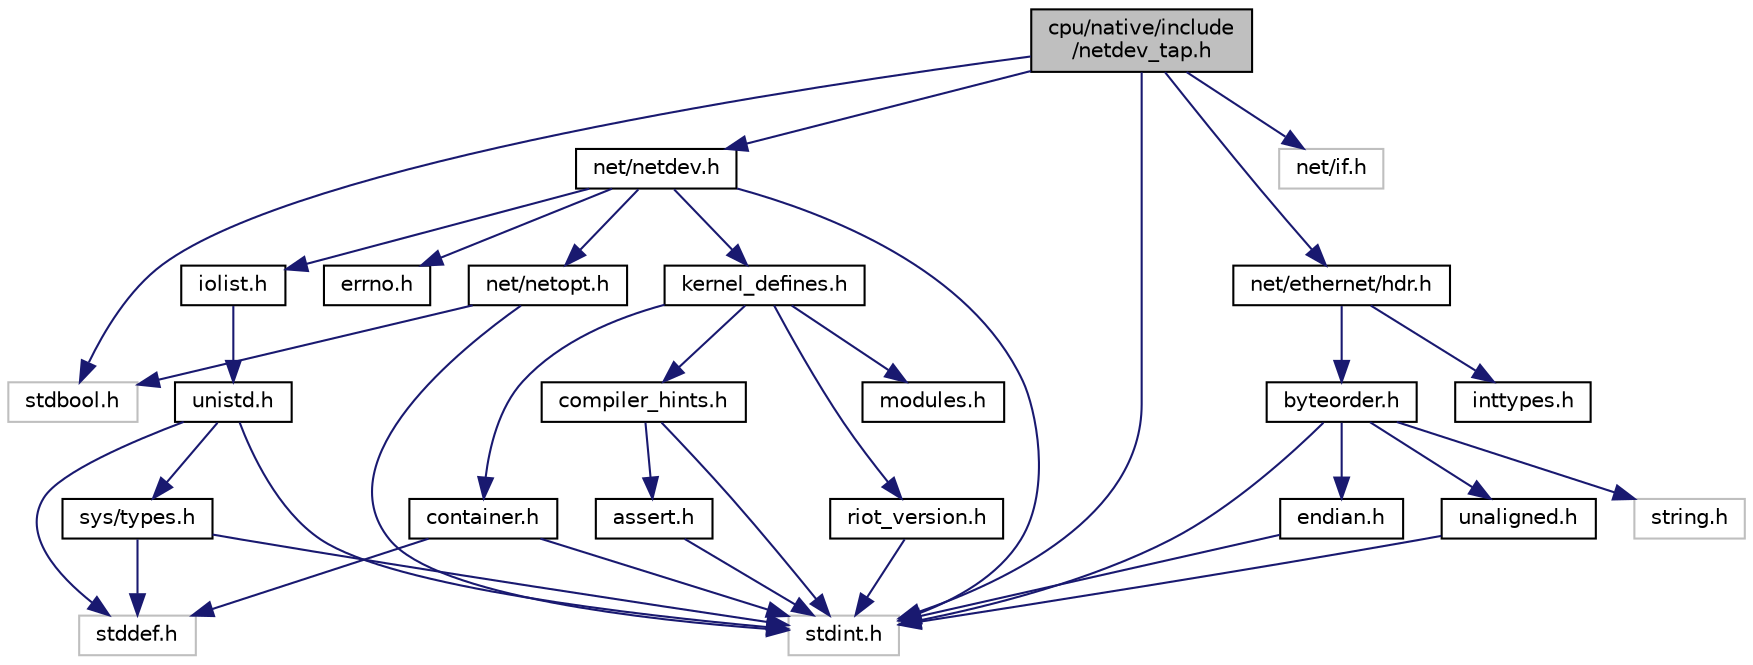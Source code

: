 digraph "cpu/native/include/netdev_tap.h"
{
 // LATEX_PDF_SIZE
  edge [fontname="Helvetica",fontsize="10",labelfontname="Helvetica",labelfontsize="10"];
  node [fontname="Helvetica",fontsize="10",shape=record];
  Node1 [label="cpu/native/include\l/netdev_tap.h",height=0.2,width=0.4,color="black", fillcolor="grey75", style="filled", fontcolor="black",tooltip="Low-level ethernet driver for native tap interfaces."];
  Node1 -> Node2 [color="midnightblue",fontsize="10",style="solid",fontname="Helvetica"];
  Node2 [label="stdint.h",height=0.2,width=0.4,color="grey75", fillcolor="white", style="filled",tooltip=" "];
  Node1 -> Node3 [color="midnightblue",fontsize="10",style="solid",fontname="Helvetica"];
  Node3 [label="stdbool.h",height=0.2,width=0.4,color="grey75", fillcolor="white", style="filled",tooltip=" "];
  Node1 -> Node4 [color="midnightblue",fontsize="10",style="solid",fontname="Helvetica"];
  Node4 [label="net/netdev.h",height=0.2,width=0.4,color="black", fillcolor="white", style="filled",URL="$drivers_2include_2net_2netdev_8h.html",tooltip="Definitions low-level network driver interface."];
  Node4 -> Node2 [color="midnightblue",fontsize="10",style="solid",fontname="Helvetica"];
  Node4 -> Node5 [color="midnightblue",fontsize="10",style="solid",fontname="Helvetica"];
  Node5 [label="errno.h",height=0.2,width=0.4,color="black", fillcolor="white", style="filled",URL="$errno_8h.html",tooltip=" "];
  Node4 -> Node6 [color="midnightblue",fontsize="10",style="solid",fontname="Helvetica"];
  Node6 [label="iolist.h",height=0.2,width=0.4,color="black", fillcolor="white", style="filled",URL="$iolist_8h.html",tooltip="iolist scatter / gather IO"];
  Node6 -> Node7 [color="midnightblue",fontsize="10",style="solid",fontname="Helvetica"];
  Node7 [label="unistd.h",height=0.2,width=0.4,color="black", fillcolor="white", style="filled",URL="$unistd_8h_source.html",tooltip=" "];
  Node7 -> Node8 [color="midnightblue",fontsize="10",style="solid",fontname="Helvetica"];
  Node8 [label="stddef.h",height=0.2,width=0.4,color="grey75", fillcolor="white", style="filled",tooltip=" "];
  Node7 -> Node2 [color="midnightblue",fontsize="10",style="solid",fontname="Helvetica"];
  Node7 -> Node9 [color="midnightblue",fontsize="10",style="solid",fontname="Helvetica"];
  Node9 [label="sys/types.h",height=0.2,width=0.4,color="black", fillcolor="white", style="filled",URL="$cpu_2avr8__common_2avr__libc__extra_2include_2sys_2types_8h_source.html",tooltip=" "];
  Node9 -> Node2 [color="midnightblue",fontsize="10",style="solid",fontname="Helvetica"];
  Node9 -> Node8 [color="midnightblue",fontsize="10",style="solid",fontname="Helvetica"];
  Node4 -> Node10 [color="midnightblue",fontsize="10",style="solid",fontname="Helvetica"];
  Node10 [label="net/netopt.h",height=0.2,width=0.4,color="black", fillcolor="white", style="filled",URL="$netopt_8h.html",tooltip="Definition of global configuration options."];
  Node10 -> Node2 [color="midnightblue",fontsize="10",style="solid",fontname="Helvetica"];
  Node10 -> Node3 [color="midnightblue",fontsize="10",style="solid",fontname="Helvetica"];
  Node4 -> Node11 [color="midnightblue",fontsize="10",style="solid",fontname="Helvetica"];
  Node11 [label="kernel_defines.h",height=0.2,width=0.4,color="black", fillcolor="white", style="filled",URL="$kernel__defines_8h.html",tooltip="Common macros and compiler attributes/pragmas configuration."];
  Node11 -> Node12 [color="midnightblue",fontsize="10",style="solid",fontname="Helvetica"];
  Node12 [label="modules.h",height=0.2,width=0.4,color="black", fillcolor="white", style="filled",URL="$modules_8h.html",tooltip="Common macros and compiler attributes/pragmas configuration."];
  Node11 -> Node13 [color="midnightblue",fontsize="10",style="solid",fontname="Helvetica"];
  Node13 [label="riot_version.h",height=0.2,width=0.4,color="black", fillcolor="white", style="filled",URL="$riot__version_8h.html",tooltip="Common macros and compiler attributes/pragmas configuration."];
  Node13 -> Node2 [color="midnightblue",fontsize="10",style="solid",fontname="Helvetica"];
  Node11 -> Node14 [color="midnightblue",fontsize="10",style="solid",fontname="Helvetica"];
  Node14 [label="compiler_hints.h",height=0.2,width=0.4,color="black", fillcolor="white", style="filled",URL="$compiler__hints_8h.html",tooltip="Common macros and compiler attributes/pragmas configuration."];
  Node14 -> Node15 [color="midnightblue",fontsize="10",style="solid",fontname="Helvetica"];
  Node15 [label="assert.h",height=0.2,width=0.4,color="black", fillcolor="white", style="filled",URL="$assert_8h.html",tooltip="POSIX.1-2008 compliant version of the assert macro."];
  Node15 -> Node2 [color="midnightblue",fontsize="10",style="solid",fontname="Helvetica"];
  Node14 -> Node2 [color="midnightblue",fontsize="10",style="solid",fontname="Helvetica"];
  Node11 -> Node16 [color="midnightblue",fontsize="10",style="solid",fontname="Helvetica"];
  Node16 [label="container.h",height=0.2,width=0.4,color="black", fillcolor="white", style="filled",URL="$container_8h.html",tooltip="Common macros and compiler attributes/pragmas configuration."];
  Node16 -> Node8 [color="midnightblue",fontsize="10",style="solid",fontname="Helvetica"];
  Node16 -> Node2 [color="midnightblue",fontsize="10",style="solid",fontname="Helvetica"];
  Node1 -> Node17 [color="midnightblue",fontsize="10",style="solid",fontname="Helvetica"];
  Node17 [label="net/ethernet/hdr.h",height=0.2,width=0.4,color="black", fillcolor="white", style="filled",URL="$net_2ethernet_2hdr_8h.html",tooltip="Ethernet header definitions."];
  Node17 -> Node18 [color="midnightblue",fontsize="10",style="solid",fontname="Helvetica"];
  Node18 [label="inttypes.h",height=0.2,width=0.4,color="black", fillcolor="white", style="filled",URL="$inttypes_8h.html",tooltip="Adds include for missing inttype definitions."];
  Node17 -> Node19 [color="midnightblue",fontsize="10",style="solid",fontname="Helvetica"];
  Node19 [label="byteorder.h",height=0.2,width=0.4,color="black", fillcolor="white", style="filled",URL="$byteorder_8h.html",tooltip="Functions to work with different byte orders."];
  Node19 -> Node20 [color="midnightblue",fontsize="10",style="solid",fontname="Helvetica"];
  Node20 [label="string.h",height=0.2,width=0.4,color="grey75", fillcolor="white", style="filled",tooltip=" "];
  Node19 -> Node2 [color="midnightblue",fontsize="10",style="solid",fontname="Helvetica"];
  Node19 -> Node21 [color="midnightblue",fontsize="10",style="solid",fontname="Helvetica"];
  Node21 [label="endian.h",height=0.2,width=0.4,color="black", fillcolor="white", style="filled",URL="$endian_8h.html",tooltip="libc header for endian conversion"];
  Node21 -> Node2 [color="midnightblue",fontsize="10",style="solid",fontname="Helvetica"];
  Node19 -> Node22 [color="midnightblue",fontsize="10",style="solid",fontname="Helvetica"];
  Node22 [label="unaligned.h",height=0.2,width=0.4,color="black", fillcolor="white", style="filled",URL="$unaligned_8h.html",tooltip="Unaligned but safe memory access functions."];
  Node22 -> Node2 [color="midnightblue",fontsize="10",style="solid",fontname="Helvetica"];
  Node1 -> Node23 [color="midnightblue",fontsize="10",style="solid",fontname="Helvetica"];
  Node23 [label="net/if.h",height=0.2,width=0.4,color="grey75", fillcolor="white", style="filled",tooltip=" "];
}
